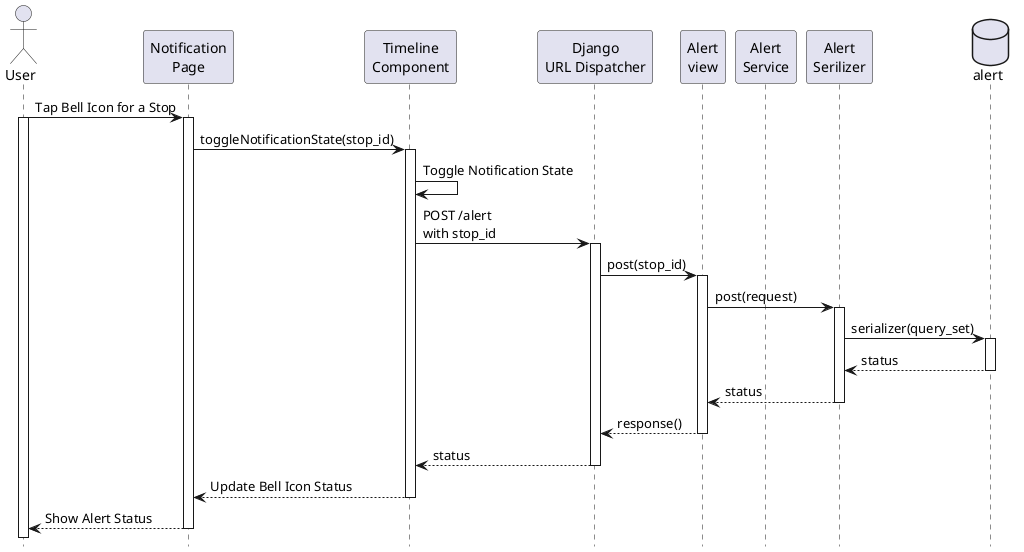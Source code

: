 @startuml noficition_route_page

hide footbox

actor User
participant "Notification\nPage" as UI
' participant "Notification Route\nPage" as RouteUI
participant "Timeline\nComponent" as Timeline

participant "Django\nURL Dispatcher" as API
participant "Alert\nview" as view
participant "Alert\nService" as service
participant "Alert\nSerilizer" as serializer
database "alert" as table

' Dupiclate of notification_screen.puml
' == Load Notifications ==
' User -> UI: Open Notification Page
' activate User
' activate UI
' UI -> API: GET /alert \nwith user_id
' activate API

' ' API Call
' API -> view: get(user_id)
' activate view
' view -> service: get(user_id)
' activate service
' service -> serializer: get(request)
' activate serializer
' serializer -> table: serializer(query_set)
' activate table
' table --> serializer: alerts_data
' deactivate table
' serializer --> service: alerts_data
' deactivate serializer
' service --> view: alerts_data
' deactivate service
' view --> API: response()
' deactivate view

' ' Display Notifications
' API -> UI: Return notifications list
' ' deactivate API
' UI -> User: Display notifications

' Not used in this diagram
' == View Route Details ==
' User -> UI: Tap a notification
' UI -> RouteUI: Navigate to Notification Route Page
' RouteUI -> API: GET /route-details
' API -> API: Retrieve route details
' API -> RouteUI: Return route details
' RouteUI -> User: Display route timeline

User -> UI: Tap Bell Icon for a Stop
activate User
activate UI
UI -> Timeline: toggleNotificationState(stop_id)
activate Timeline
Timeline -> Timeline: Toggle Notification State
Timeline -> API: POST /alert \nwith stop_id
activate API

' API Call
API -> view: post(stop_id)
activate view
view -> serializer: post(request)
activate serializer
serializer -> table: serializer(query_set)
activate table
table --> serializer: status
deactivate table
serializer --> view: status
deactivate serializer
view --> API: response()
deactivate view
API --> Timeline: status
deactivate API

Timeline --> UI: Update Bell Icon Status
deactivate Timeline
UI --> User: Show Alert Status
deactivate UI

@enduml
